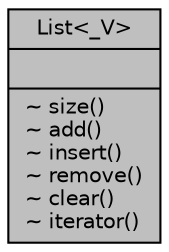 digraph "List&lt;_V&gt;"
{
  edge [fontname="Helvetica",fontsize="10",labelfontname="Helvetica",labelfontsize="10"];
  node [fontname="Helvetica",fontsize="10",shape=record];
  Node1 [label="{List\<_V\>\n||~ size()\l~ add()\l~ insert()\l~ remove()\l~ clear()\l~ iterator()\l}",height=0.2,width=0.4,color="black", fillcolor="grey75", style="filled", fontcolor="black"];
}
